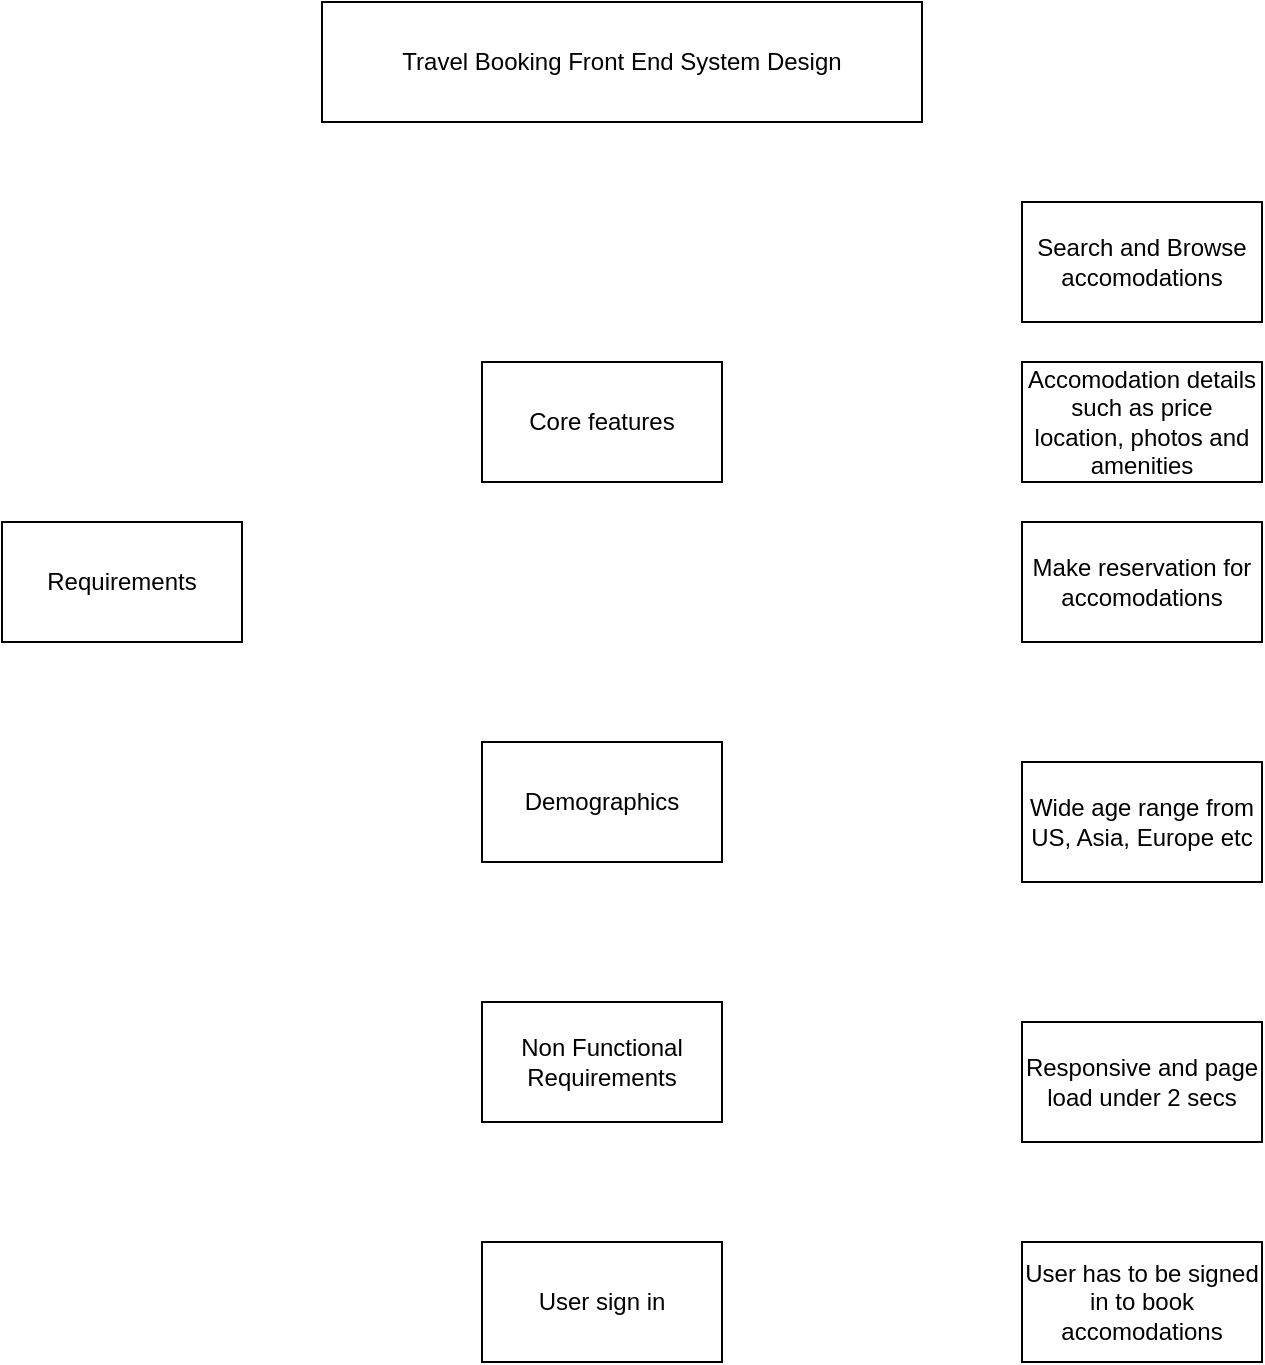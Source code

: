 <mxfile version="24.6.4" type="github">
  <diagram name="Page-1" id="Hs2qWFtuzMYOtbWRKsiM">
    <mxGraphModel dx="1184" dy="561" grid="1" gridSize="10" guides="1" tooltips="1" connect="1" arrows="1" fold="1" page="1" pageScale="1" pageWidth="827" pageHeight="1169" math="0" shadow="0">
      <root>
        <mxCell id="0" />
        <mxCell id="1" parent="0" />
        <mxCell id="OfRcIhpBQnVM0cP5FdPd-1" value="Travel Booking Front End System Design" style="rounded=0;whiteSpace=wrap;html=1;" vertex="1" parent="1">
          <mxGeometry x="220" y="110" width="300" height="60" as="geometry" />
        </mxCell>
        <mxCell id="OfRcIhpBQnVM0cP5FdPd-2" value="Requirements" style="rounded=0;whiteSpace=wrap;html=1;" vertex="1" parent="1">
          <mxGeometry x="60" y="370" width="120" height="60" as="geometry" />
        </mxCell>
        <mxCell id="OfRcIhpBQnVM0cP5FdPd-3" value="Core features" style="rounded=0;whiteSpace=wrap;html=1;" vertex="1" parent="1">
          <mxGeometry x="300" y="290" width="120" height="60" as="geometry" />
        </mxCell>
        <mxCell id="OfRcIhpBQnVM0cP5FdPd-4" value="Search and Browse accomodations" style="rounded=0;whiteSpace=wrap;html=1;" vertex="1" parent="1">
          <mxGeometry x="570" y="210" width="120" height="60" as="geometry" />
        </mxCell>
        <mxCell id="OfRcIhpBQnVM0cP5FdPd-5" value="Accomodation details such as price location, photos and amenities" style="rounded=0;whiteSpace=wrap;html=1;" vertex="1" parent="1">
          <mxGeometry x="570" y="290" width="120" height="60" as="geometry" />
        </mxCell>
        <mxCell id="OfRcIhpBQnVM0cP5FdPd-6" value="Make reservation for accomodations" style="rounded=0;whiteSpace=wrap;html=1;" vertex="1" parent="1">
          <mxGeometry x="570" y="370" width="120" height="60" as="geometry" />
        </mxCell>
        <mxCell id="OfRcIhpBQnVM0cP5FdPd-7" value="Demographics" style="rounded=0;whiteSpace=wrap;html=1;" vertex="1" parent="1">
          <mxGeometry x="300" y="480" width="120" height="60" as="geometry" />
        </mxCell>
        <mxCell id="OfRcIhpBQnVM0cP5FdPd-8" value="Wide age range from US, Asia, Europe etc" style="rounded=0;whiteSpace=wrap;html=1;" vertex="1" parent="1">
          <mxGeometry x="570" y="490" width="120" height="60" as="geometry" />
        </mxCell>
        <mxCell id="OfRcIhpBQnVM0cP5FdPd-9" value="Non Functional Requirements" style="rounded=0;whiteSpace=wrap;html=1;" vertex="1" parent="1">
          <mxGeometry x="300" y="610" width="120" height="60" as="geometry" />
        </mxCell>
        <mxCell id="OfRcIhpBQnVM0cP5FdPd-10" value="Responsive and page load under 2 secs" style="rounded=0;whiteSpace=wrap;html=1;" vertex="1" parent="1">
          <mxGeometry x="570" y="620" width="120" height="60" as="geometry" />
        </mxCell>
        <mxCell id="OfRcIhpBQnVM0cP5FdPd-11" value="User sign in" style="rounded=0;whiteSpace=wrap;html=1;" vertex="1" parent="1">
          <mxGeometry x="300" y="730" width="120" height="60" as="geometry" />
        </mxCell>
        <mxCell id="OfRcIhpBQnVM0cP5FdPd-12" value="User has to be signed in to book accomodations" style="rounded=0;whiteSpace=wrap;html=1;" vertex="1" parent="1">
          <mxGeometry x="570" y="730" width="120" height="60" as="geometry" />
        </mxCell>
      </root>
    </mxGraphModel>
  </diagram>
</mxfile>
